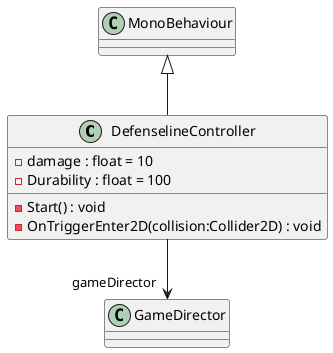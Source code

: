 @startuml
class DefenselineController {
    - damage : float = 10
    - Durability : float = 100
    - Start() : void
    - OnTriggerEnter2D(collision:Collider2D) : void
}
MonoBehaviour <|-- DefenselineController
DefenselineController --> "gameDirector" GameDirector
@enduml
